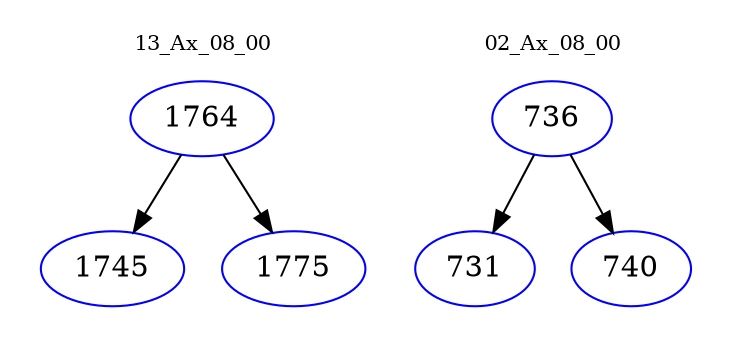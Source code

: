 digraph{
subgraph cluster_0 {
color = white
label = "13_Ax_08_00";
fontsize=10;
T0_1764 [label="1764", color="blue"]
T0_1764 -> T0_1745 [color="black"]
T0_1745 [label="1745", color="blue"]
T0_1764 -> T0_1775 [color="black"]
T0_1775 [label="1775", color="blue"]
}
subgraph cluster_1 {
color = white
label = "02_Ax_08_00";
fontsize=10;
T1_736 [label="736", color="blue"]
T1_736 -> T1_731 [color="black"]
T1_731 [label="731", color="blue"]
T1_736 -> T1_740 [color="black"]
T1_740 [label="740", color="blue"]
}
}
